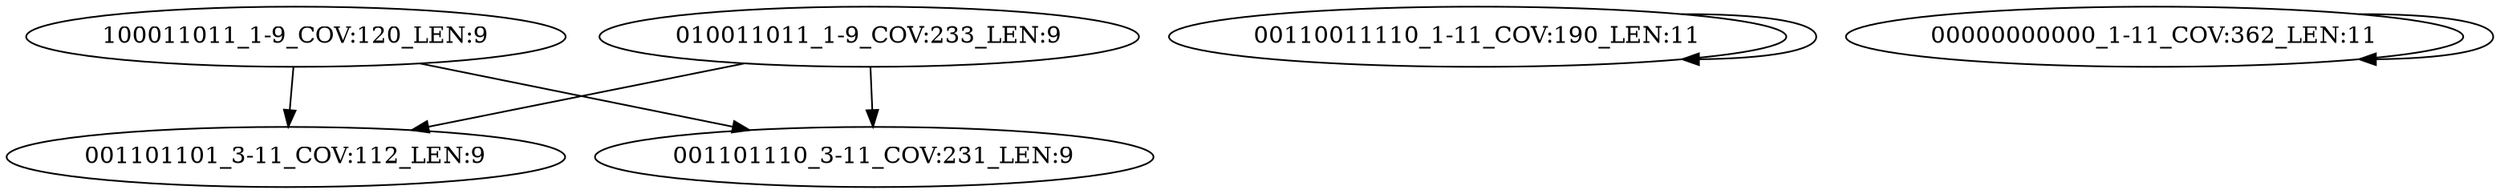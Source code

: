 digraph G {
    "100011011_1-9_COV:120_LEN:9" -> "001101101_3-11_COV:112_LEN:9";
    "100011011_1-9_COV:120_LEN:9" -> "001101110_3-11_COV:231_LEN:9";
    "00110011110_1-11_COV:190_LEN:11" -> "00110011110_1-11_COV:190_LEN:11";
    "00000000000_1-11_COV:362_LEN:11" -> "00000000000_1-11_COV:362_LEN:11";
    "010011011_1-9_COV:233_LEN:9" -> "001101101_3-11_COV:112_LEN:9";
    "010011011_1-9_COV:233_LEN:9" -> "001101110_3-11_COV:231_LEN:9";
}
